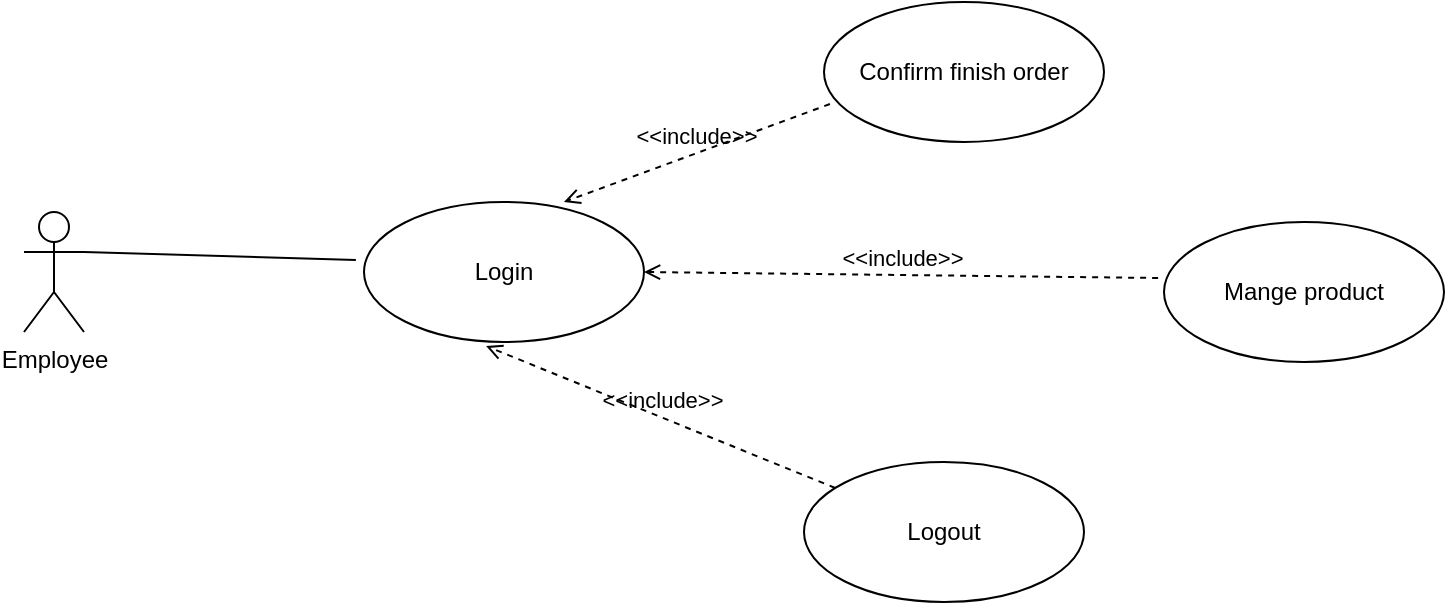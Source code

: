 <mxfile version="16.5.1" type="device"><diagram id="8RqWYSmorHsXbq1c-oKR" name="Page-1"><mxGraphModel dx="1102" dy="905" grid="1" gridSize="10" guides="1" tooltips="1" connect="1" arrows="1" fold="1" page="1" pageScale="1" pageWidth="1600" pageHeight="1200" math="0" shadow="0"><root><mxCell id="0"/><mxCell id="1" parent="0"/><mxCell id="9XGReD5AVUmbzfwwXqXx-1" value="Employee" style="shape=umlActor;html=1;verticalLabelPosition=bottom;verticalAlign=top;align=center;" vertex="1" parent="1"><mxGeometry x="190" y="145" width="30" height="60" as="geometry"/></mxCell><mxCell id="9XGReD5AVUmbzfwwXqXx-2" value="Login" style="ellipse;whiteSpace=wrap;html=1;" vertex="1" parent="1"><mxGeometry x="360" y="140" width="140" height="70" as="geometry"/></mxCell><mxCell id="9XGReD5AVUmbzfwwXqXx-3" value="Logout" style="ellipse;whiteSpace=wrap;html=1;" vertex="1" parent="1"><mxGeometry x="580" y="270" width="140" height="70" as="geometry"/></mxCell><mxCell id="9XGReD5AVUmbzfwwXqXx-4" value="Confirm finish order" style="ellipse;whiteSpace=wrap;html=1;" vertex="1" parent="1"><mxGeometry x="590" y="40" width="140" height="70" as="geometry"/></mxCell><mxCell id="9XGReD5AVUmbzfwwXqXx-5" value="Mange product" style="ellipse;whiteSpace=wrap;html=1;" vertex="1" parent="1"><mxGeometry x="760" y="150" width="140" height="70" as="geometry"/></mxCell><mxCell id="9XGReD5AVUmbzfwwXqXx-6" value="" style="edgeStyle=none;html=1;endArrow=none;verticalAlign=bottom;rounded=0;exitX=1;exitY=0.333;exitDx=0;exitDy=0;exitPerimeter=0;entryX=-0.029;entryY=0.414;entryDx=0;entryDy=0;entryPerimeter=0;" edge="1" parent="1" source="9XGReD5AVUmbzfwwXqXx-1" target="9XGReD5AVUmbzfwwXqXx-2"><mxGeometry width="160" relative="1" as="geometry"><mxPoint x="220" y="180" as="sourcePoint"/><mxPoint x="380" y="180" as="targetPoint"/></mxGeometry></mxCell><mxCell id="9XGReD5AVUmbzfwwXqXx-7" value="&amp;lt;&amp;lt;include&amp;gt;&amp;gt;" style="edgeStyle=none;html=1;endArrow=open;verticalAlign=bottom;dashed=1;labelBackgroundColor=none;rounded=0;entryX=0.714;entryY=0;entryDx=0;entryDy=0;entryPerimeter=0;exitX=0.021;exitY=0.729;exitDx=0;exitDy=0;exitPerimeter=0;" edge="1" parent="1" source="9XGReD5AVUmbzfwwXqXx-4" target="9XGReD5AVUmbzfwwXqXx-2"><mxGeometry width="160" relative="1" as="geometry"><mxPoint x="370" y="90" as="sourcePoint"/><mxPoint x="530" y="90" as="targetPoint"/></mxGeometry></mxCell><mxCell id="9XGReD5AVUmbzfwwXqXx-8" value="&amp;lt;&amp;lt;include&amp;gt;&amp;gt;" style="edgeStyle=none;html=1;endArrow=open;verticalAlign=bottom;dashed=1;labelBackgroundColor=none;rounded=0;entryX=0.436;entryY=1.029;entryDx=0;entryDy=0;entryPerimeter=0;" edge="1" parent="1" source="9XGReD5AVUmbzfwwXqXx-3" target="9XGReD5AVUmbzfwwXqXx-2"><mxGeometry width="160" relative="1" as="geometry"><mxPoint x="250" y="310" as="sourcePoint"/><mxPoint x="410" y="310" as="targetPoint"/></mxGeometry></mxCell><mxCell id="9XGReD5AVUmbzfwwXqXx-9" value="&amp;lt;&amp;lt;include&amp;gt;&amp;gt;" style="edgeStyle=none;html=1;endArrow=open;verticalAlign=bottom;dashed=1;labelBackgroundColor=none;rounded=0;entryX=1;entryY=0.5;entryDx=0;entryDy=0;exitX=-0.021;exitY=0.4;exitDx=0;exitDy=0;exitPerimeter=0;" edge="1" parent="1" source="9XGReD5AVUmbzfwwXqXx-5" target="9XGReD5AVUmbzfwwXqXx-2"><mxGeometry width="160" relative="1" as="geometry"><mxPoint x="560" y="170" as="sourcePoint"/><mxPoint x="720" y="170" as="targetPoint"/></mxGeometry></mxCell></root></mxGraphModel></diagram></mxfile>